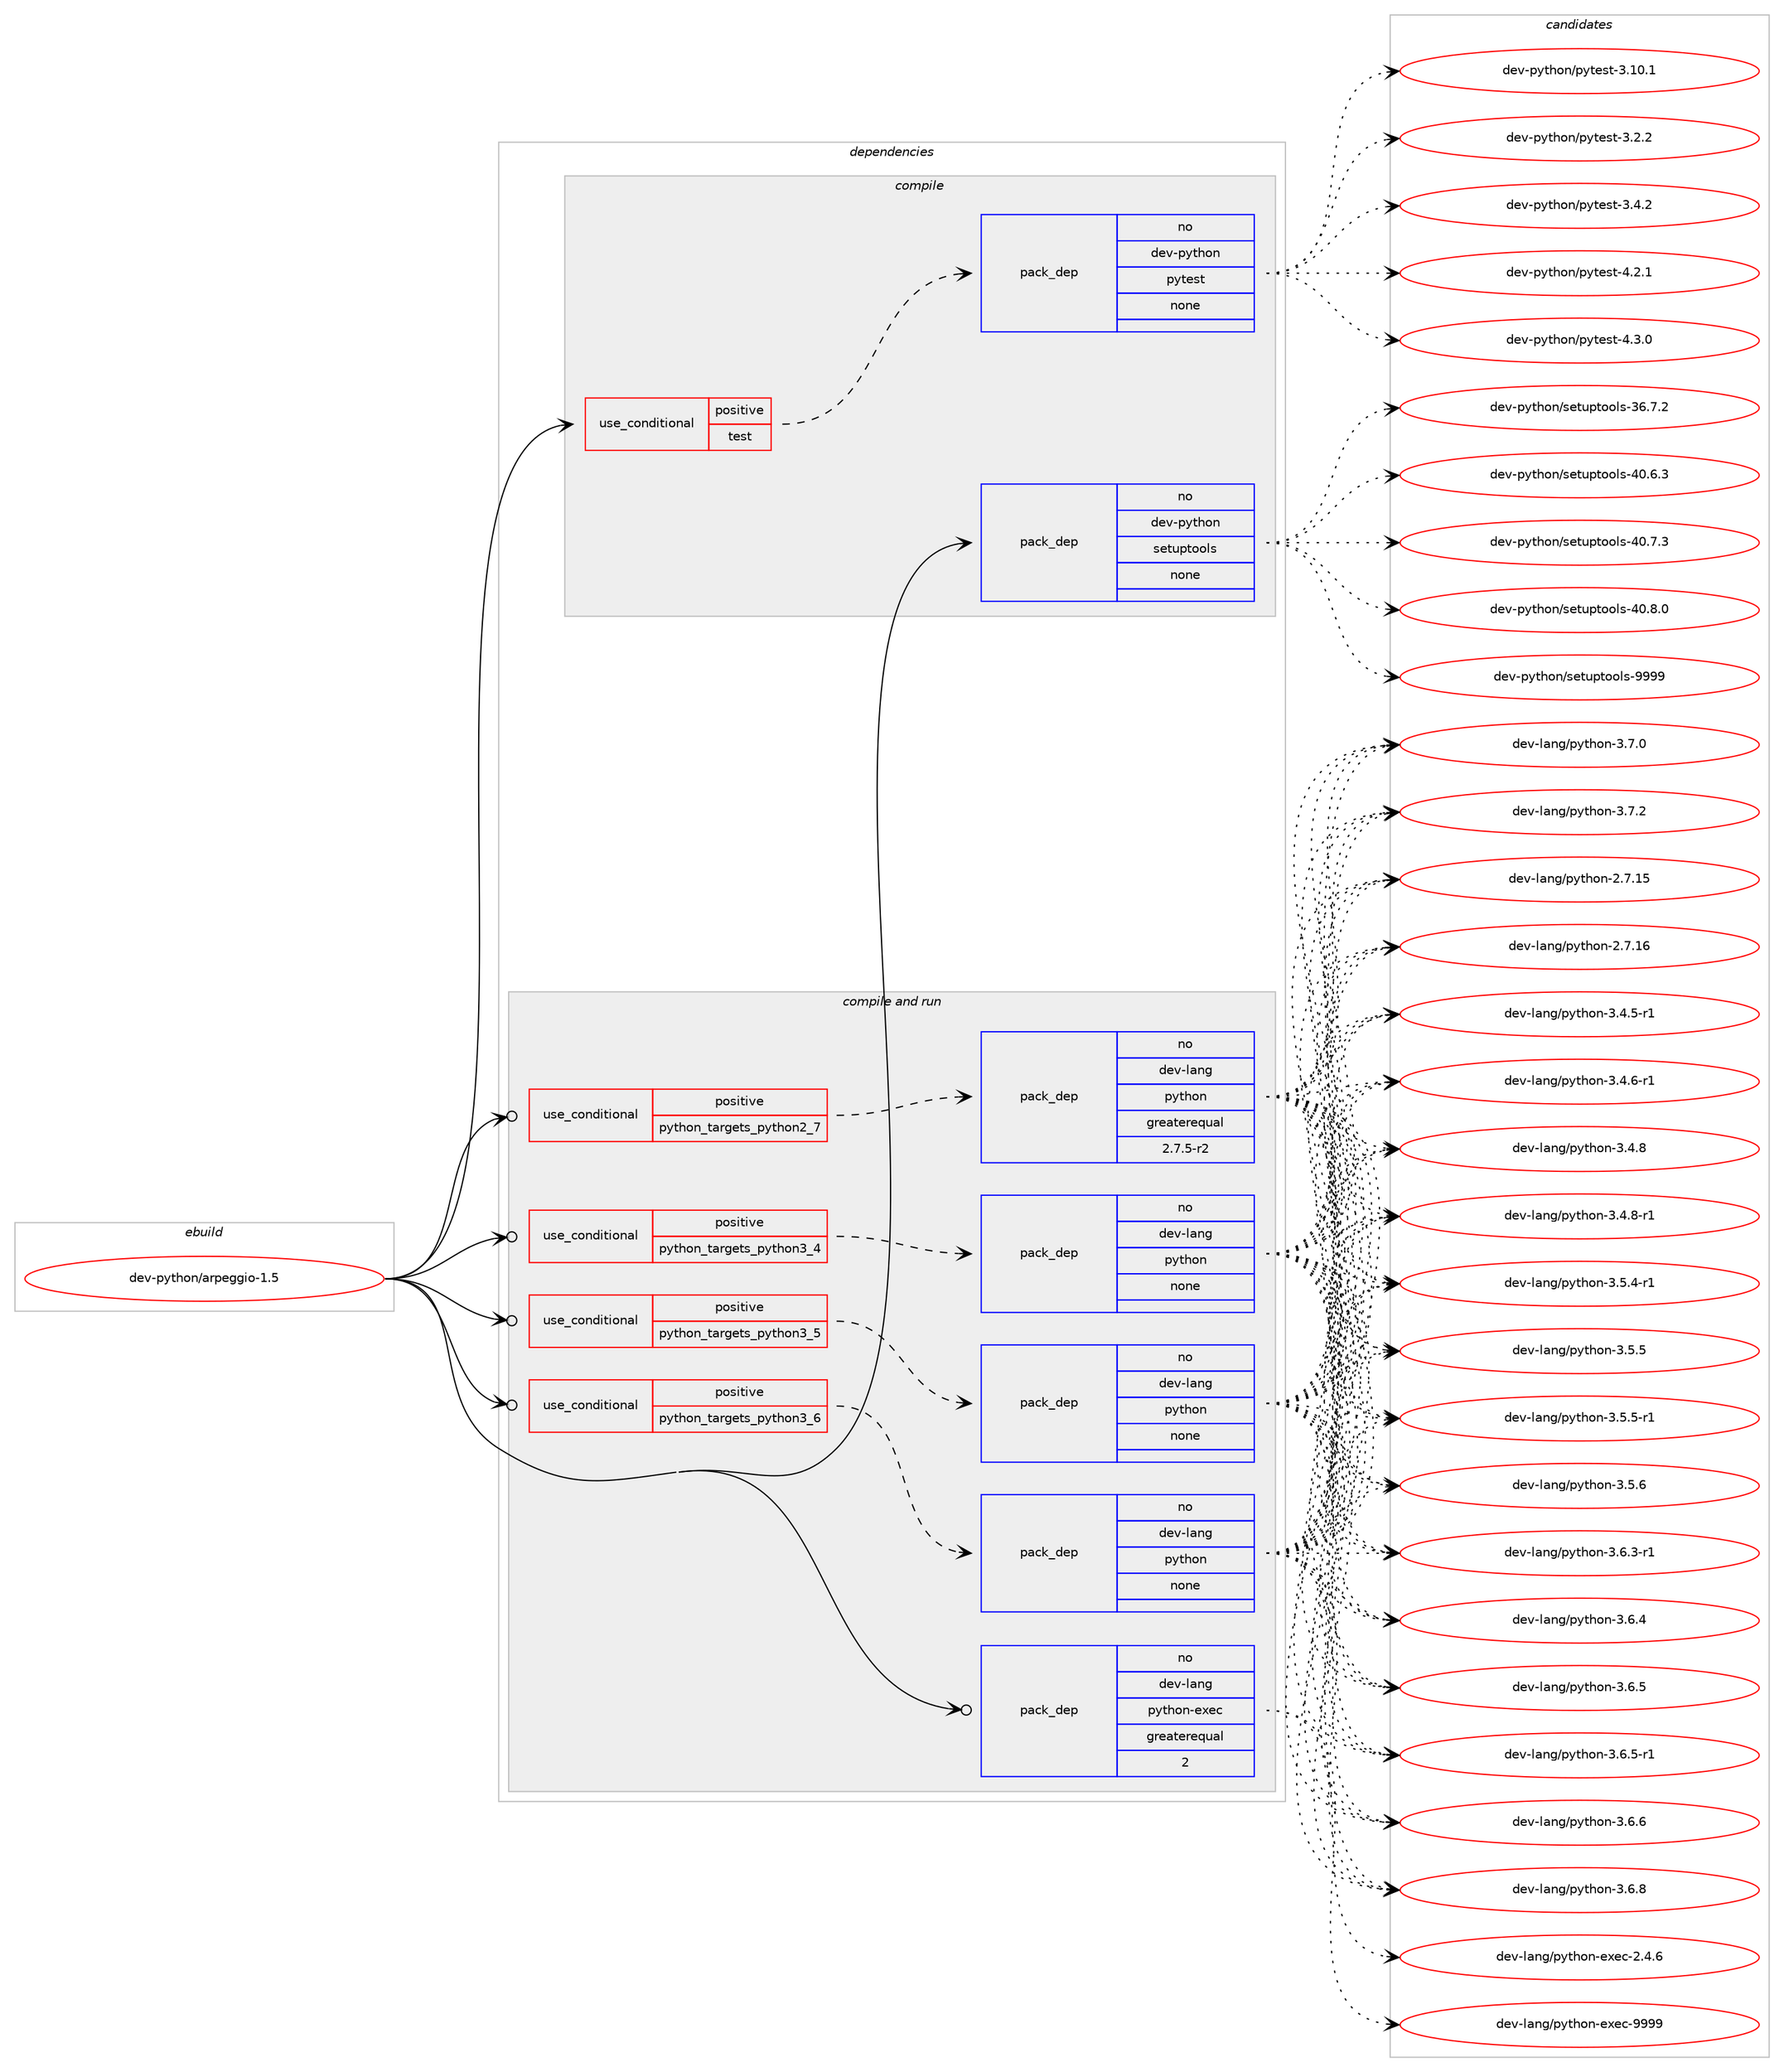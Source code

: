 digraph prolog {

# *************
# Graph options
# *************

newrank=true;
concentrate=true;
compound=true;
graph [rankdir=LR,fontname=Helvetica,fontsize=10,ranksep=1.5];#, ranksep=2.5, nodesep=0.2];
edge  [arrowhead=vee];
node  [fontname=Helvetica,fontsize=10];

# **********
# The ebuild
# **********

subgraph cluster_leftcol {
color=gray;
rank=same;
label=<<i>ebuild</i>>;
id [label="dev-python/arpeggio-1.5", color=red, width=4, href="../dev-python/arpeggio-1.5.svg"];
}

# ****************
# The dependencies
# ****************

subgraph cluster_midcol {
color=gray;
label=<<i>dependencies</i>>;
subgraph cluster_compile {
fillcolor="#eeeeee";
style=filled;
label=<<i>compile</i>>;
subgraph cond370932 {
dependency1398721 [label=<<TABLE BORDER="0" CELLBORDER="1" CELLSPACING="0" CELLPADDING="4"><TR><TD ROWSPAN="3" CELLPADDING="10">use_conditional</TD></TR><TR><TD>positive</TD></TR><TR><TD>test</TD></TR></TABLE>>, shape=none, color=red];
subgraph pack1004564 {
dependency1398722 [label=<<TABLE BORDER="0" CELLBORDER="1" CELLSPACING="0" CELLPADDING="4" WIDTH="220"><TR><TD ROWSPAN="6" CELLPADDING="30">pack_dep</TD></TR><TR><TD WIDTH="110">no</TD></TR><TR><TD>dev-python</TD></TR><TR><TD>pytest</TD></TR><TR><TD>none</TD></TR><TR><TD></TD></TR></TABLE>>, shape=none, color=blue];
}
dependency1398721:e -> dependency1398722:w [weight=20,style="dashed",arrowhead="vee"];
}
id:e -> dependency1398721:w [weight=20,style="solid",arrowhead="vee"];
subgraph pack1004565 {
dependency1398723 [label=<<TABLE BORDER="0" CELLBORDER="1" CELLSPACING="0" CELLPADDING="4" WIDTH="220"><TR><TD ROWSPAN="6" CELLPADDING="30">pack_dep</TD></TR><TR><TD WIDTH="110">no</TD></TR><TR><TD>dev-python</TD></TR><TR><TD>setuptools</TD></TR><TR><TD>none</TD></TR><TR><TD></TD></TR></TABLE>>, shape=none, color=blue];
}
id:e -> dependency1398723:w [weight=20,style="solid",arrowhead="vee"];
}
subgraph cluster_compileandrun {
fillcolor="#eeeeee";
style=filled;
label=<<i>compile and run</i>>;
subgraph cond370933 {
dependency1398724 [label=<<TABLE BORDER="0" CELLBORDER="1" CELLSPACING="0" CELLPADDING="4"><TR><TD ROWSPAN="3" CELLPADDING="10">use_conditional</TD></TR><TR><TD>positive</TD></TR><TR><TD>python_targets_python2_7</TD></TR></TABLE>>, shape=none, color=red];
subgraph pack1004566 {
dependency1398725 [label=<<TABLE BORDER="0" CELLBORDER="1" CELLSPACING="0" CELLPADDING="4" WIDTH="220"><TR><TD ROWSPAN="6" CELLPADDING="30">pack_dep</TD></TR><TR><TD WIDTH="110">no</TD></TR><TR><TD>dev-lang</TD></TR><TR><TD>python</TD></TR><TR><TD>greaterequal</TD></TR><TR><TD>2.7.5-r2</TD></TR></TABLE>>, shape=none, color=blue];
}
dependency1398724:e -> dependency1398725:w [weight=20,style="dashed",arrowhead="vee"];
}
id:e -> dependency1398724:w [weight=20,style="solid",arrowhead="odotvee"];
subgraph cond370934 {
dependency1398726 [label=<<TABLE BORDER="0" CELLBORDER="1" CELLSPACING="0" CELLPADDING="4"><TR><TD ROWSPAN="3" CELLPADDING="10">use_conditional</TD></TR><TR><TD>positive</TD></TR><TR><TD>python_targets_python3_4</TD></TR></TABLE>>, shape=none, color=red];
subgraph pack1004567 {
dependency1398727 [label=<<TABLE BORDER="0" CELLBORDER="1" CELLSPACING="0" CELLPADDING="4" WIDTH="220"><TR><TD ROWSPAN="6" CELLPADDING="30">pack_dep</TD></TR><TR><TD WIDTH="110">no</TD></TR><TR><TD>dev-lang</TD></TR><TR><TD>python</TD></TR><TR><TD>none</TD></TR><TR><TD></TD></TR></TABLE>>, shape=none, color=blue];
}
dependency1398726:e -> dependency1398727:w [weight=20,style="dashed",arrowhead="vee"];
}
id:e -> dependency1398726:w [weight=20,style="solid",arrowhead="odotvee"];
subgraph cond370935 {
dependency1398728 [label=<<TABLE BORDER="0" CELLBORDER="1" CELLSPACING="0" CELLPADDING="4"><TR><TD ROWSPAN="3" CELLPADDING="10">use_conditional</TD></TR><TR><TD>positive</TD></TR><TR><TD>python_targets_python3_5</TD></TR></TABLE>>, shape=none, color=red];
subgraph pack1004568 {
dependency1398729 [label=<<TABLE BORDER="0" CELLBORDER="1" CELLSPACING="0" CELLPADDING="4" WIDTH="220"><TR><TD ROWSPAN="6" CELLPADDING="30">pack_dep</TD></TR><TR><TD WIDTH="110">no</TD></TR><TR><TD>dev-lang</TD></TR><TR><TD>python</TD></TR><TR><TD>none</TD></TR><TR><TD></TD></TR></TABLE>>, shape=none, color=blue];
}
dependency1398728:e -> dependency1398729:w [weight=20,style="dashed",arrowhead="vee"];
}
id:e -> dependency1398728:w [weight=20,style="solid",arrowhead="odotvee"];
subgraph cond370936 {
dependency1398730 [label=<<TABLE BORDER="0" CELLBORDER="1" CELLSPACING="0" CELLPADDING="4"><TR><TD ROWSPAN="3" CELLPADDING="10">use_conditional</TD></TR><TR><TD>positive</TD></TR><TR><TD>python_targets_python3_6</TD></TR></TABLE>>, shape=none, color=red];
subgraph pack1004569 {
dependency1398731 [label=<<TABLE BORDER="0" CELLBORDER="1" CELLSPACING="0" CELLPADDING="4" WIDTH="220"><TR><TD ROWSPAN="6" CELLPADDING="30">pack_dep</TD></TR><TR><TD WIDTH="110">no</TD></TR><TR><TD>dev-lang</TD></TR><TR><TD>python</TD></TR><TR><TD>none</TD></TR><TR><TD></TD></TR></TABLE>>, shape=none, color=blue];
}
dependency1398730:e -> dependency1398731:w [weight=20,style="dashed",arrowhead="vee"];
}
id:e -> dependency1398730:w [weight=20,style="solid",arrowhead="odotvee"];
subgraph pack1004570 {
dependency1398732 [label=<<TABLE BORDER="0" CELLBORDER="1" CELLSPACING="0" CELLPADDING="4" WIDTH="220"><TR><TD ROWSPAN="6" CELLPADDING="30">pack_dep</TD></TR><TR><TD WIDTH="110">no</TD></TR><TR><TD>dev-lang</TD></TR><TR><TD>python-exec</TD></TR><TR><TD>greaterequal</TD></TR><TR><TD>2</TD></TR></TABLE>>, shape=none, color=blue];
}
id:e -> dependency1398732:w [weight=20,style="solid",arrowhead="odotvee"];
}
subgraph cluster_run {
fillcolor="#eeeeee";
style=filled;
label=<<i>run</i>>;
}
}

# **************
# The candidates
# **************

subgraph cluster_choices {
rank=same;
color=gray;
label=<<i>candidates</i>>;

subgraph choice1004564 {
color=black;
nodesep=1;
choice100101118451121211161041111104711212111610111511645514649484649 [label="dev-python/pytest-3.10.1", color=red, width=4,href="../dev-python/pytest-3.10.1.svg"];
choice1001011184511212111610411111047112121116101115116455146504650 [label="dev-python/pytest-3.2.2", color=red, width=4,href="../dev-python/pytest-3.2.2.svg"];
choice1001011184511212111610411111047112121116101115116455146524650 [label="dev-python/pytest-3.4.2", color=red, width=4,href="../dev-python/pytest-3.4.2.svg"];
choice1001011184511212111610411111047112121116101115116455246504649 [label="dev-python/pytest-4.2.1", color=red, width=4,href="../dev-python/pytest-4.2.1.svg"];
choice1001011184511212111610411111047112121116101115116455246514648 [label="dev-python/pytest-4.3.0", color=red, width=4,href="../dev-python/pytest-4.3.0.svg"];
dependency1398722:e -> choice100101118451121211161041111104711212111610111511645514649484649:w [style=dotted,weight="100"];
dependency1398722:e -> choice1001011184511212111610411111047112121116101115116455146504650:w [style=dotted,weight="100"];
dependency1398722:e -> choice1001011184511212111610411111047112121116101115116455146524650:w [style=dotted,weight="100"];
dependency1398722:e -> choice1001011184511212111610411111047112121116101115116455246504649:w [style=dotted,weight="100"];
dependency1398722:e -> choice1001011184511212111610411111047112121116101115116455246514648:w [style=dotted,weight="100"];
}
subgraph choice1004565 {
color=black;
nodesep=1;
choice100101118451121211161041111104711510111611711211611111110811545515446554650 [label="dev-python/setuptools-36.7.2", color=red, width=4,href="../dev-python/setuptools-36.7.2.svg"];
choice100101118451121211161041111104711510111611711211611111110811545524846544651 [label="dev-python/setuptools-40.6.3", color=red, width=4,href="../dev-python/setuptools-40.6.3.svg"];
choice100101118451121211161041111104711510111611711211611111110811545524846554651 [label="dev-python/setuptools-40.7.3", color=red, width=4,href="../dev-python/setuptools-40.7.3.svg"];
choice100101118451121211161041111104711510111611711211611111110811545524846564648 [label="dev-python/setuptools-40.8.0", color=red, width=4,href="../dev-python/setuptools-40.8.0.svg"];
choice10010111845112121116104111110471151011161171121161111111081154557575757 [label="dev-python/setuptools-9999", color=red, width=4,href="../dev-python/setuptools-9999.svg"];
dependency1398723:e -> choice100101118451121211161041111104711510111611711211611111110811545515446554650:w [style=dotted,weight="100"];
dependency1398723:e -> choice100101118451121211161041111104711510111611711211611111110811545524846544651:w [style=dotted,weight="100"];
dependency1398723:e -> choice100101118451121211161041111104711510111611711211611111110811545524846554651:w [style=dotted,weight="100"];
dependency1398723:e -> choice100101118451121211161041111104711510111611711211611111110811545524846564648:w [style=dotted,weight="100"];
dependency1398723:e -> choice10010111845112121116104111110471151011161171121161111111081154557575757:w [style=dotted,weight="100"];
}
subgraph choice1004566 {
color=black;
nodesep=1;
choice10010111845108971101034711212111610411111045504655464953 [label="dev-lang/python-2.7.15", color=red, width=4,href="../dev-lang/python-2.7.15.svg"];
choice10010111845108971101034711212111610411111045504655464954 [label="dev-lang/python-2.7.16", color=red, width=4,href="../dev-lang/python-2.7.16.svg"];
choice1001011184510897110103471121211161041111104551465246534511449 [label="dev-lang/python-3.4.5-r1", color=red, width=4,href="../dev-lang/python-3.4.5-r1.svg"];
choice1001011184510897110103471121211161041111104551465246544511449 [label="dev-lang/python-3.4.6-r1", color=red, width=4,href="../dev-lang/python-3.4.6-r1.svg"];
choice100101118451089711010347112121116104111110455146524656 [label="dev-lang/python-3.4.8", color=red, width=4,href="../dev-lang/python-3.4.8.svg"];
choice1001011184510897110103471121211161041111104551465246564511449 [label="dev-lang/python-3.4.8-r1", color=red, width=4,href="../dev-lang/python-3.4.8-r1.svg"];
choice1001011184510897110103471121211161041111104551465346524511449 [label="dev-lang/python-3.5.4-r1", color=red, width=4,href="../dev-lang/python-3.5.4-r1.svg"];
choice100101118451089711010347112121116104111110455146534653 [label="dev-lang/python-3.5.5", color=red, width=4,href="../dev-lang/python-3.5.5.svg"];
choice1001011184510897110103471121211161041111104551465346534511449 [label="dev-lang/python-3.5.5-r1", color=red, width=4,href="../dev-lang/python-3.5.5-r1.svg"];
choice100101118451089711010347112121116104111110455146534654 [label="dev-lang/python-3.5.6", color=red, width=4,href="../dev-lang/python-3.5.6.svg"];
choice1001011184510897110103471121211161041111104551465446514511449 [label="dev-lang/python-3.6.3-r1", color=red, width=4,href="../dev-lang/python-3.6.3-r1.svg"];
choice100101118451089711010347112121116104111110455146544652 [label="dev-lang/python-3.6.4", color=red, width=4,href="../dev-lang/python-3.6.4.svg"];
choice100101118451089711010347112121116104111110455146544653 [label="dev-lang/python-3.6.5", color=red, width=4,href="../dev-lang/python-3.6.5.svg"];
choice1001011184510897110103471121211161041111104551465446534511449 [label="dev-lang/python-3.6.5-r1", color=red, width=4,href="../dev-lang/python-3.6.5-r1.svg"];
choice100101118451089711010347112121116104111110455146544654 [label="dev-lang/python-3.6.6", color=red, width=4,href="../dev-lang/python-3.6.6.svg"];
choice100101118451089711010347112121116104111110455146544656 [label="dev-lang/python-3.6.8", color=red, width=4,href="../dev-lang/python-3.6.8.svg"];
choice100101118451089711010347112121116104111110455146554648 [label="dev-lang/python-3.7.0", color=red, width=4,href="../dev-lang/python-3.7.0.svg"];
choice100101118451089711010347112121116104111110455146554650 [label="dev-lang/python-3.7.2", color=red, width=4,href="../dev-lang/python-3.7.2.svg"];
dependency1398725:e -> choice10010111845108971101034711212111610411111045504655464953:w [style=dotted,weight="100"];
dependency1398725:e -> choice10010111845108971101034711212111610411111045504655464954:w [style=dotted,weight="100"];
dependency1398725:e -> choice1001011184510897110103471121211161041111104551465246534511449:w [style=dotted,weight="100"];
dependency1398725:e -> choice1001011184510897110103471121211161041111104551465246544511449:w [style=dotted,weight="100"];
dependency1398725:e -> choice100101118451089711010347112121116104111110455146524656:w [style=dotted,weight="100"];
dependency1398725:e -> choice1001011184510897110103471121211161041111104551465246564511449:w [style=dotted,weight="100"];
dependency1398725:e -> choice1001011184510897110103471121211161041111104551465346524511449:w [style=dotted,weight="100"];
dependency1398725:e -> choice100101118451089711010347112121116104111110455146534653:w [style=dotted,weight="100"];
dependency1398725:e -> choice1001011184510897110103471121211161041111104551465346534511449:w [style=dotted,weight="100"];
dependency1398725:e -> choice100101118451089711010347112121116104111110455146534654:w [style=dotted,weight="100"];
dependency1398725:e -> choice1001011184510897110103471121211161041111104551465446514511449:w [style=dotted,weight="100"];
dependency1398725:e -> choice100101118451089711010347112121116104111110455146544652:w [style=dotted,weight="100"];
dependency1398725:e -> choice100101118451089711010347112121116104111110455146544653:w [style=dotted,weight="100"];
dependency1398725:e -> choice1001011184510897110103471121211161041111104551465446534511449:w [style=dotted,weight="100"];
dependency1398725:e -> choice100101118451089711010347112121116104111110455146544654:w [style=dotted,weight="100"];
dependency1398725:e -> choice100101118451089711010347112121116104111110455146544656:w [style=dotted,weight="100"];
dependency1398725:e -> choice100101118451089711010347112121116104111110455146554648:w [style=dotted,weight="100"];
dependency1398725:e -> choice100101118451089711010347112121116104111110455146554650:w [style=dotted,weight="100"];
}
subgraph choice1004567 {
color=black;
nodesep=1;
choice10010111845108971101034711212111610411111045504655464953 [label="dev-lang/python-2.7.15", color=red, width=4,href="../dev-lang/python-2.7.15.svg"];
choice10010111845108971101034711212111610411111045504655464954 [label="dev-lang/python-2.7.16", color=red, width=4,href="../dev-lang/python-2.7.16.svg"];
choice1001011184510897110103471121211161041111104551465246534511449 [label="dev-lang/python-3.4.5-r1", color=red, width=4,href="../dev-lang/python-3.4.5-r1.svg"];
choice1001011184510897110103471121211161041111104551465246544511449 [label="dev-lang/python-3.4.6-r1", color=red, width=4,href="../dev-lang/python-3.4.6-r1.svg"];
choice100101118451089711010347112121116104111110455146524656 [label="dev-lang/python-3.4.8", color=red, width=4,href="../dev-lang/python-3.4.8.svg"];
choice1001011184510897110103471121211161041111104551465246564511449 [label="dev-lang/python-3.4.8-r1", color=red, width=4,href="../dev-lang/python-3.4.8-r1.svg"];
choice1001011184510897110103471121211161041111104551465346524511449 [label="dev-lang/python-3.5.4-r1", color=red, width=4,href="../dev-lang/python-3.5.4-r1.svg"];
choice100101118451089711010347112121116104111110455146534653 [label="dev-lang/python-3.5.5", color=red, width=4,href="../dev-lang/python-3.5.5.svg"];
choice1001011184510897110103471121211161041111104551465346534511449 [label="dev-lang/python-3.5.5-r1", color=red, width=4,href="../dev-lang/python-3.5.5-r1.svg"];
choice100101118451089711010347112121116104111110455146534654 [label="dev-lang/python-3.5.6", color=red, width=4,href="../dev-lang/python-3.5.6.svg"];
choice1001011184510897110103471121211161041111104551465446514511449 [label="dev-lang/python-3.6.3-r1", color=red, width=4,href="../dev-lang/python-3.6.3-r1.svg"];
choice100101118451089711010347112121116104111110455146544652 [label="dev-lang/python-3.6.4", color=red, width=4,href="../dev-lang/python-3.6.4.svg"];
choice100101118451089711010347112121116104111110455146544653 [label="dev-lang/python-3.6.5", color=red, width=4,href="../dev-lang/python-3.6.5.svg"];
choice1001011184510897110103471121211161041111104551465446534511449 [label="dev-lang/python-3.6.5-r1", color=red, width=4,href="../dev-lang/python-3.6.5-r1.svg"];
choice100101118451089711010347112121116104111110455146544654 [label="dev-lang/python-3.6.6", color=red, width=4,href="../dev-lang/python-3.6.6.svg"];
choice100101118451089711010347112121116104111110455146544656 [label="dev-lang/python-3.6.8", color=red, width=4,href="../dev-lang/python-3.6.8.svg"];
choice100101118451089711010347112121116104111110455146554648 [label="dev-lang/python-3.7.0", color=red, width=4,href="../dev-lang/python-3.7.0.svg"];
choice100101118451089711010347112121116104111110455146554650 [label="dev-lang/python-3.7.2", color=red, width=4,href="../dev-lang/python-3.7.2.svg"];
dependency1398727:e -> choice10010111845108971101034711212111610411111045504655464953:w [style=dotted,weight="100"];
dependency1398727:e -> choice10010111845108971101034711212111610411111045504655464954:w [style=dotted,weight="100"];
dependency1398727:e -> choice1001011184510897110103471121211161041111104551465246534511449:w [style=dotted,weight="100"];
dependency1398727:e -> choice1001011184510897110103471121211161041111104551465246544511449:w [style=dotted,weight="100"];
dependency1398727:e -> choice100101118451089711010347112121116104111110455146524656:w [style=dotted,weight="100"];
dependency1398727:e -> choice1001011184510897110103471121211161041111104551465246564511449:w [style=dotted,weight="100"];
dependency1398727:e -> choice1001011184510897110103471121211161041111104551465346524511449:w [style=dotted,weight="100"];
dependency1398727:e -> choice100101118451089711010347112121116104111110455146534653:w [style=dotted,weight="100"];
dependency1398727:e -> choice1001011184510897110103471121211161041111104551465346534511449:w [style=dotted,weight="100"];
dependency1398727:e -> choice100101118451089711010347112121116104111110455146534654:w [style=dotted,weight="100"];
dependency1398727:e -> choice1001011184510897110103471121211161041111104551465446514511449:w [style=dotted,weight="100"];
dependency1398727:e -> choice100101118451089711010347112121116104111110455146544652:w [style=dotted,weight="100"];
dependency1398727:e -> choice100101118451089711010347112121116104111110455146544653:w [style=dotted,weight="100"];
dependency1398727:e -> choice1001011184510897110103471121211161041111104551465446534511449:w [style=dotted,weight="100"];
dependency1398727:e -> choice100101118451089711010347112121116104111110455146544654:w [style=dotted,weight="100"];
dependency1398727:e -> choice100101118451089711010347112121116104111110455146544656:w [style=dotted,weight="100"];
dependency1398727:e -> choice100101118451089711010347112121116104111110455146554648:w [style=dotted,weight="100"];
dependency1398727:e -> choice100101118451089711010347112121116104111110455146554650:w [style=dotted,weight="100"];
}
subgraph choice1004568 {
color=black;
nodesep=1;
choice10010111845108971101034711212111610411111045504655464953 [label="dev-lang/python-2.7.15", color=red, width=4,href="../dev-lang/python-2.7.15.svg"];
choice10010111845108971101034711212111610411111045504655464954 [label="dev-lang/python-2.7.16", color=red, width=4,href="../dev-lang/python-2.7.16.svg"];
choice1001011184510897110103471121211161041111104551465246534511449 [label="dev-lang/python-3.4.5-r1", color=red, width=4,href="../dev-lang/python-3.4.5-r1.svg"];
choice1001011184510897110103471121211161041111104551465246544511449 [label="dev-lang/python-3.4.6-r1", color=red, width=4,href="../dev-lang/python-3.4.6-r1.svg"];
choice100101118451089711010347112121116104111110455146524656 [label="dev-lang/python-3.4.8", color=red, width=4,href="../dev-lang/python-3.4.8.svg"];
choice1001011184510897110103471121211161041111104551465246564511449 [label="dev-lang/python-3.4.8-r1", color=red, width=4,href="../dev-lang/python-3.4.8-r1.svg"];
choice1001011184510897110103471121211161041111104551465346524511449 [label="dev-lang/python-3.5.4-r1", color=red, width=4,href="../dev-lang/python-3.5.4-r1.svg"];
choice100101118451089711010347112121116104111110455146534653 [label="dev-lang/python-3.5.5", color=red, width=4,href="../dev-lang/python-3.5.5.svg"];
choice1001011184510897110103471121211161041111104551465346534511449 [label="dev-lang/python-3.5.5-r1", color=red, width=4,href="../dev-lang/python-3.5.5-r1.svg"];
choice100101118451089711010347112121116104111110455146534654 [label="dev-lang/python-3.5.6", color=red, width=4,href="../dev-lang/python-3.5.6.svg"];
choice1001011184510897110103471121211161041111104551465446514511449 [label="dev-lang/python-3.6.3-r1", color=red, width=4,href="../dev-lang/python-3.6.3-r1.svg"];
choice100101118451089711010347112121116104111110455146544652 [label="dev-lang/python-3.6.4", color=red, width=4,href="../dev-lang/python-3.6.4.svg"];
choice100101118451089711010347112121116104111110455146544653 [label="dev-lang/python-3.6.5", color=red, width=4,href="../dev-lang/python-3.6.5.svg"];
choice1001011184510897110103471121211161041111104551465446534511449 [label="dev-lang/python-3.6.5-r1", color=red, width=4,href="../dev-lang/python-3.6.5-r1.svg"];
choice100101118451089711010347112121116104111110455146544654 [label="dev-lang/python-3.6.6", color=red, width=4,href="../dev-lang/python-3.6.6.svg"];
choice100101118451089711010347112121116104111110455146544656 [label="dev-lang/python-3.6.8", color=red, width=4,href="../dev-lang/python-3.6.8.svg"];
choice100101118451089711010347112121116104111110455146554648 [label="dev-lang/python-3.7.0", color=red, width=4,href="../dev-lang/python-3.7.0.svg"];
choice100101118451089711010347112121116104111110455146554650 [label="dev-lang/python-3.7.2", color=red, width=4,href="../dev-lang/python-3.7.2.svg"];
dependency1398729:e -> choice10010111845108971101034711212111610411111045504655464953:w [style=dotted,weight="100"];
dependency1398729:e -> choice10010111845108971101034711212111610411111045504655464954:w [style=dotted,weight="100"];
dependency1398729:e -> choice1001011184510897110103471121211161041111104551465246534511449:w [style=dotted,weight="100"];
dependency1398729:e -> choice1001011184510897110103471121211161041111104551465246544511449:w [style=dotted,weight="100"];
dependency1398729:e -> choice100101118451089711010347112121116104111110455146524656:w [style=dotted,weight="100"];
dependency1398729:e -> choice1001011184510897110103471121211161041111104551465246564511449:w [style=dotted,weight="100"];
dependency1398729:e -> choice1001011184510897110103471121211161041111104551465346524511449:w [style=dotted,weight="100"];
dependency1398729:e -> choice100101118451089711010347112121116104111110455146534653:w [style=dotted,weight="100"];
dependency1398729:e -> choice1001011184510897110103471121211161041111104551465346534511449:w [style=dotted,weight="100"];
dependency1398729:e -> choice100101118451089711010347112121116104111110455146534654:w [style=dotted,weight="100"];
dependency1398729:e -> choice1001011184510897110103471121211161041111104551465446514511449:w [style=dotted,weight="100"];
dependency1398729:e -> choice100101118451089711010347112121116104111110455146544652:w [style=dotted,weight="100"];
dependency1398729:e -> choice100101118451089711010347112121116104111110455146544653:w [style=dotted,weight="100"];
dependency1398729:e -> choice1001011184510897110103471121211161041111104551465446534511449:w [style=dotted,weight="100"];
dependency1398729:e -> choice100101118451089711010347112121116104111110455146544654:w [style=dotted,weight="100"];
dependency1398729:e -> choice100101118451089711010347112121116104111110455146544656:w [style=dotted,weight="100"];
dependency1398729:e -> choice100101118451089711010347112121116104111110455146554648:w [style=dotted,weight="100"];
dependency1398729:e -> choice100101118451089711010347112121116104111110455146554650:w [style=dotted,weight="100"];
}
subgraph choice1004569 {
color=black;
nodesep=1;
choice10010111845108971101034711212111610411111045504655464953 [label="dev-lang/python-2.7.15", color=red, width=4,href="../dev-lang/python-2.7.15.svg"];
choice10010111845108971101034711212111610411111045504655464954 [label="dev-lang/python-2.7.16", color=red, width=4,href="../dev-lang/python-2.7.16.svg"];
choice1001011184510897110103471121211161041111104551465246534511449 [label="dev-lang/python-3.4.5-r1", color=red, width=4,href="../dev-lang/python-3.4.5-r1.svg"];
choice1001011184510897110103471121211161041111104551465246544511449 [label="dev-lang/python-3.4.6-r1", color=red, width=4,href="../dev-lang/python-3.4.6-r1.svg"];
choice100101118451089711010347112121116104111110455146524656 [label="dev-lang/python-3.4.8", color=red, width=4,href="../dev-lang/python-3.4.8.svg"];
choice1001011184510897110103471121211161041111104551465246564511449 [label="dev-lang/python-3.4.8-r1", color=red, width=4,href="../dev-lang/python-3.4.8-r1.svg"];
choice1001011184510897110103471121211161041111104551465346524511449 [label="dev-lang/python-3.5.4-r1", color=red, width=4,href="../dev-lang/python-3.5.4-r1.svg"];
choice100101118451089711010347112121116104111110455146534653 [label="dev-lang/python-3.5.5", color=red, width=4,href="../dev-lang/python-3.5.5.svg"];
choice1001011184510897110103471121211161041111104551465346534511449 [label="dev-lang/python-3.5.5-r1", color=red, width=4,href="../dev-lang/python-3.5.5-r1.svg"];
choice100101118451089711010347112121116104111110455146534654 [label="dev-lang/python-3.5.6", color=red, width=4,href="../dev-lang/python-3.5.6.svg"];
choice1001011184510897110103471121211161041111104551465446514511449 [label="dev-lang/python-3.6.3-r1", color=red, width=4,href="../dev-lang/python-3.6.3-r1.svg"];
choice100101118451089711010347112121116104111110455146544652 [label="dev-lang/python-3.6.4", color=red, width=4,href="../dev-lang/python-3.6.4.svg"];
choice100101118451089711010347112121116104111110455146544653 [label="dev-lang/python-3.6.5", color=red, width=4,href="../dev-lang/python-3.6.5.svg"];
choice1001011184510897110103471121211161041111104551465446534511449 [label="dev-lang/python-3.6.5-r1", color=red, width=4,href="../dev-lang/python-3.6.5-r1.svg"];
choice100101118451089711010347112121116104111110455146544654 [label="dev-lang/python-3.6.6", color=red, width=4,href="../dev-lang/python-3.6.6.svg"];
choice100101118451089711010347112121116104111110455146544656 [label="dev-lang/python-3.6.8", color=red, width=4,href="../dev-lang/python-3.6.8.svg"];
choice100101118451089711010347112121116104111110455146554648 [label="dev-lang/python-3.7.0", color=red, width=4,href="../dev-lang/python-3.7.0.svg"];
choice100101118451089711010347112121116104111110455146554650 [label="dev-lang/python-3.7.2", color=red, width=4,href="../dev-lang/python-3.7.2.svg"];
dependency1398731:e -> choice10010111845108971101034711212111610411111045504655464953:w [style=dotted,weight="100"];
dependency1398731:e -> choice10010111845108971101034711212111610411111045504655464954:w [style=dotted,weight="100"];
dependency1398731:e -> choice1001011184510897110103471121211161041111104551465246534511449:w [style=dotted,weight="100"];
dependency1398731:e -> choice1001011184510897110103471121211161041111104551465246544511449:w [style=dotted,weight="100"];
dependency1398731:e -> choice100101118451089711010347112121116104111110455146524656:w [style=dotted,weight="100"];
dependency1398731:e -> choice1001011184510897110103471121211161041111104551465246564511449:w [style=dotted,weight="100"];
dependency1398731:e -> choice1001011184510897110103471121211161041111104551465346524511449:w [style=dotted,weight="100"];
dependency1398731:e -> choice100101118451089711010347112121116104111110455146534653:w [style=dotted,weight="100"];
dependency1398731:e -> choice1001011184510897110103471121211161041111104551465346534511449:w [style=dotted,weight="100"];
dependency1398731:e -> choice100101118451089711010347112121116104111110455146534654:w [style=dotted,weight="100"];
dependency1398731:e -> choice1001011184510897110103471121211161041111104551465446514511449:w [style=dotted,weight="100"];
dependency1398731:e -> choice100101118451089711010347112121116104111110455146544652:w [style=dotted,weight="100"];
dependency1398731:e -> choice100101118451089711010347112121116104111110455146544653:w [style=dotted,weight="100"];
dependency1398731:e -> choice1001011184510897110103471121211161041111104551465446534511449:w [style=dotted,weight="100"];
dependency1398731:e -> choice100101118451089711010347112121116104111110455146544654:w [style=dotted,weight="100"];
dependency1398731:e -> choice100101118451089711010347112121116104111110455146544656:w [style=dotted,weight="100"];
dependency1398731:e -> choice100101118451089711010347112121116104111110455146554648:w [style=dotted,weight="100"];
dependency1398731:e -> choice100101118451089711010347112121116104111110455146554650:w [style=dotted,weight="100"];
}
subgraph choice1004570 {
color=black;
nodesep=1;
choice1001011184510897110103471121211161041111104510112010199455046524654 [label="dev-lang/python-exec-2.4.6", color=red, width=4,href="../dev-lang/python-exec-2.4.6.svg"];
choice10010111845108971101034711212111610411111045101120101994557575757 [label="dev-lang/python-exec-9999", color=red, width=4,href="../dev-lang/python-exec-9999.svg"];
dependency1398732:e -> choice1001011184510897110103471121211161041111104510112010199455046524654:w [style=dotted,weight="100"];
dependency1398732:e -> choice10010111845108971101034711212111610411111045101120101994557575757:w [style=dotted,weight="100"];
}
}

}

